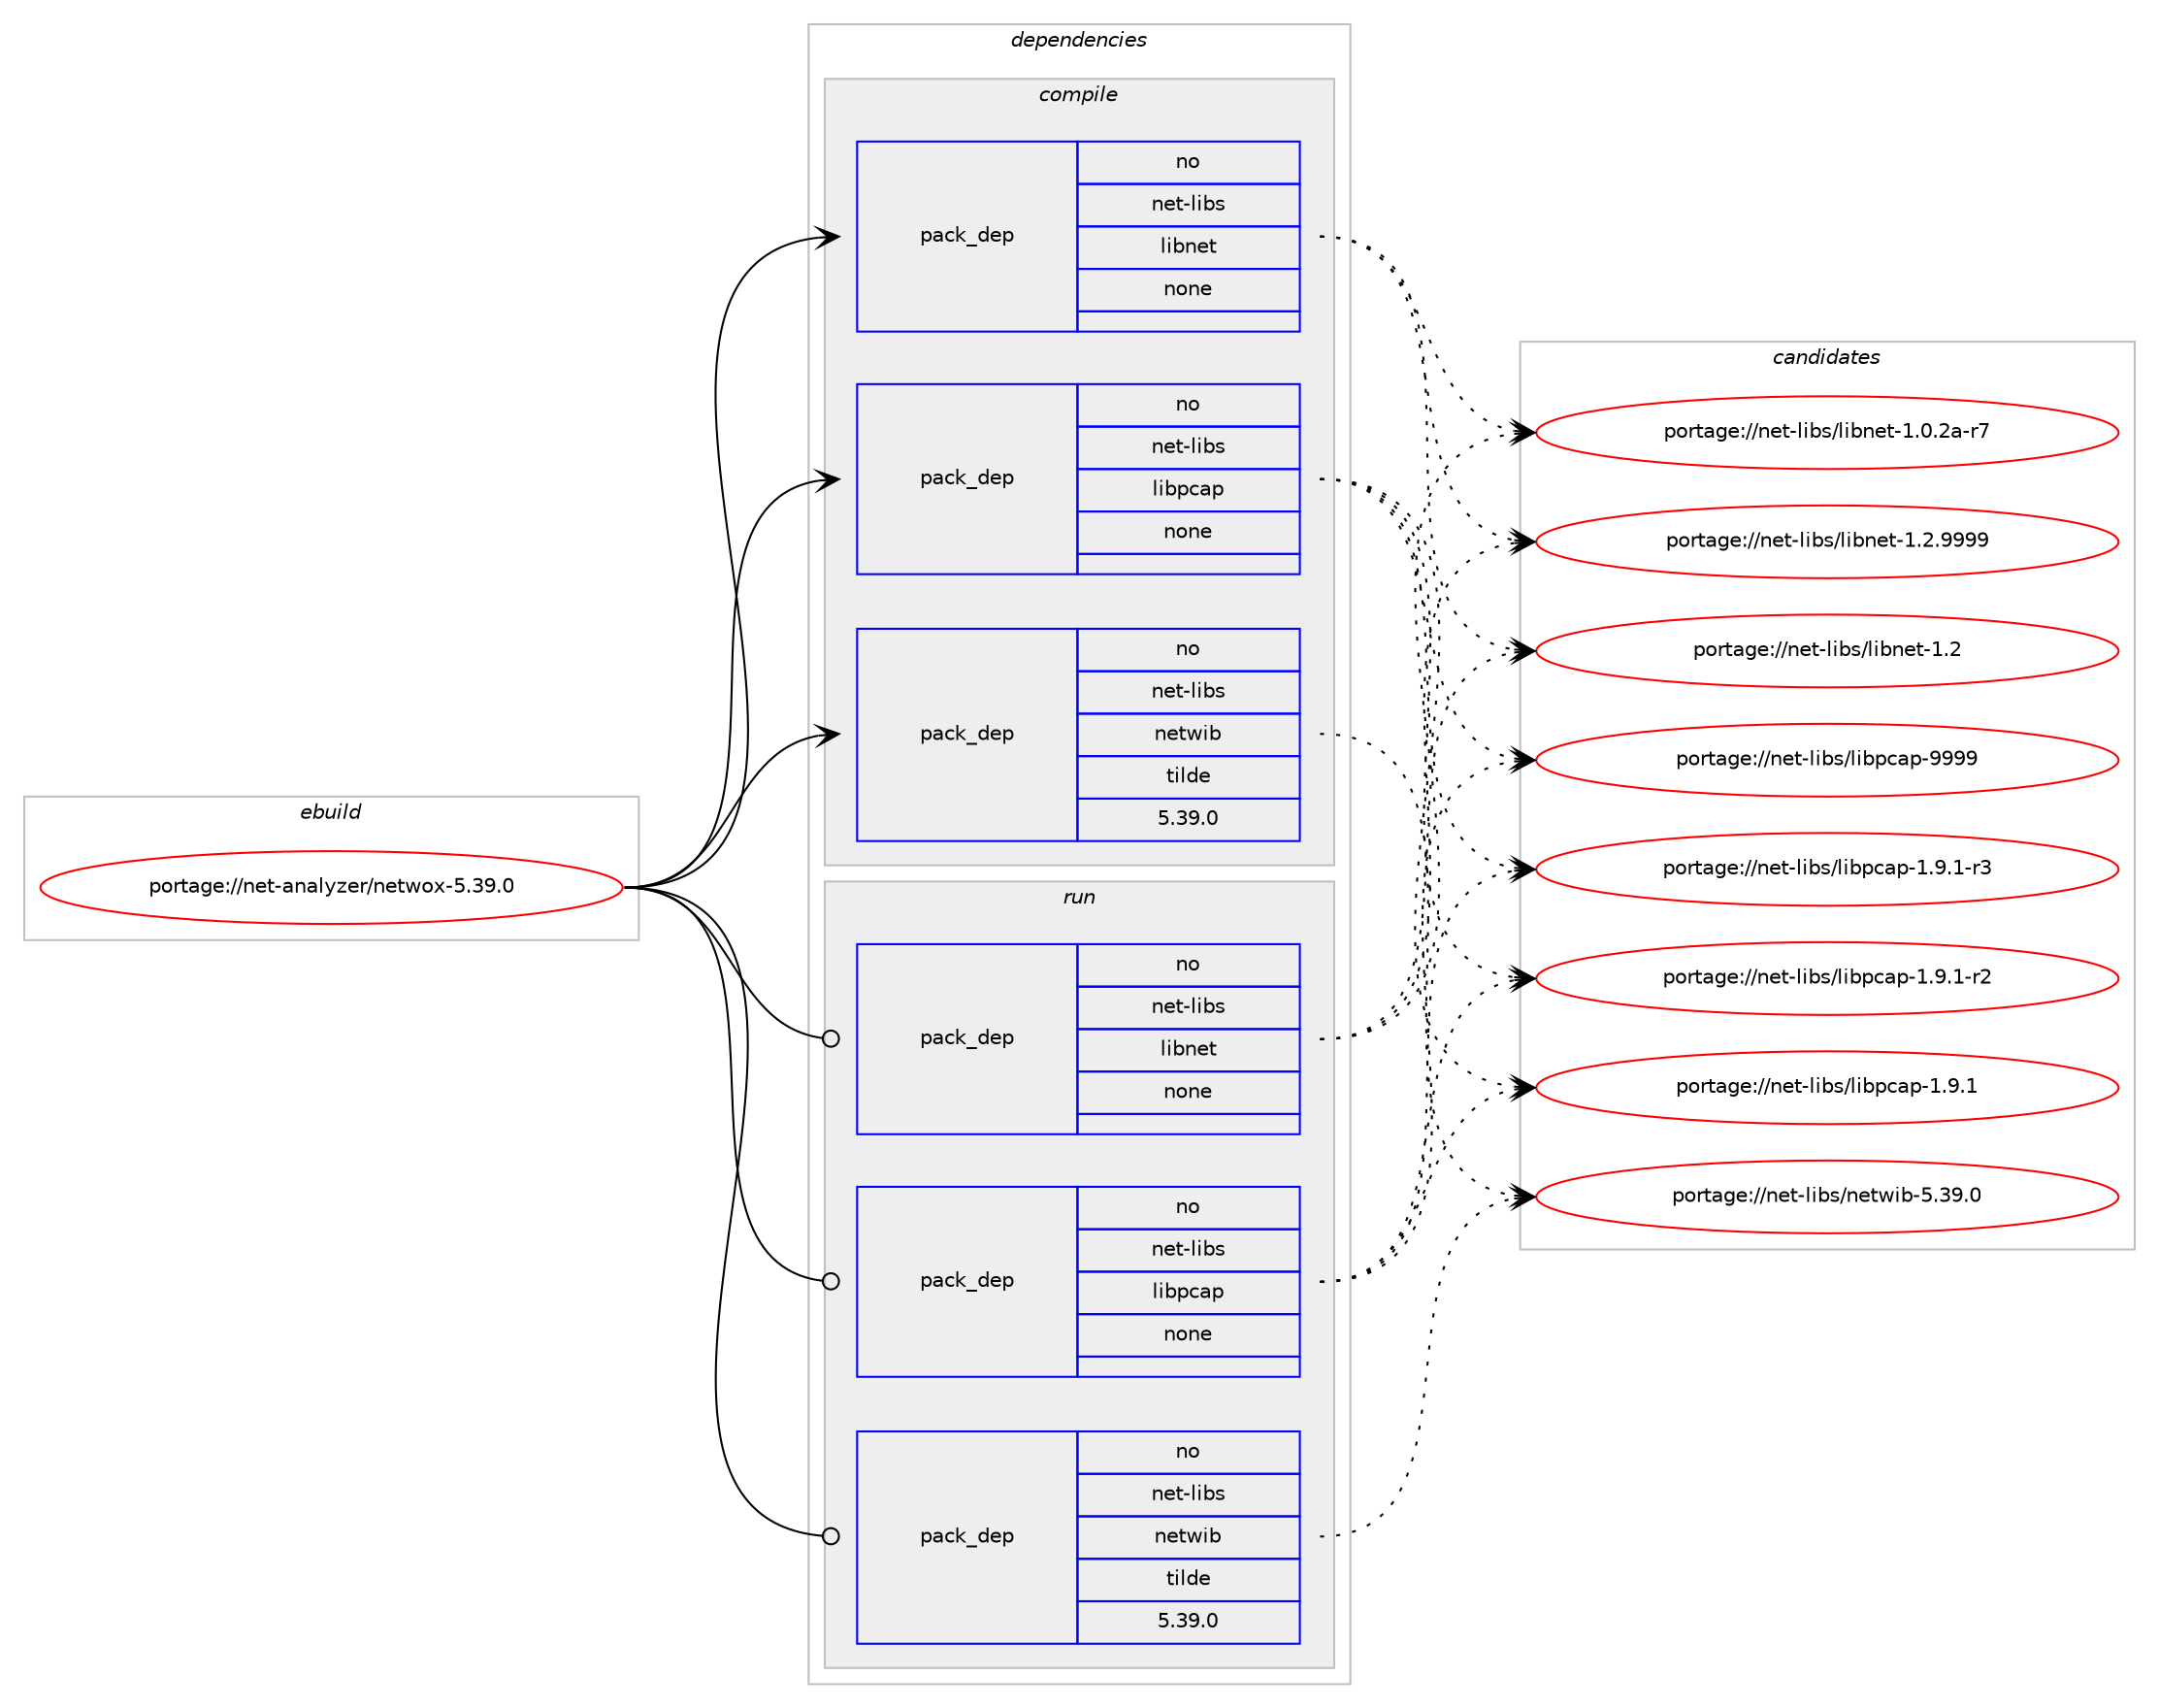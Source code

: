 digraph prolog {

# *************
# Graph options
# *************

newrank=true;
concentrate=true;
compound=true;
graph [rankdir=LR,fontname=Helvetica,fontsize=10,ranksep=1.5];#, ranksep=2.5, nodesep=0.2];
edge  [arrowhead=vee];
node  [fontname=Helvetica,fontsize=10];

# **********
# The ebuild
# **********

subgraph cluster_leftcol {
color=gray;
rank=same;
label=<<i>ebuild</i>>;
id [label="portage://net-analyzer/netwox-5.39.0", color=red, width=4, href="../net-analyzer/netwox-5.39.0.svg"];
}

# ****************
# The dependencies
# ****************

subgraph cluster_midcol {
color=gray;
label=<<i>dependencies</i>>;
subgraph cluster_compile {
fillcolor="#eeeeee";
style=filled;
label=<<i>compile</i>>;
subgraph pack21646 {
dependency26710 [label=<<TABLE BORDER="0" CELLBORDER="1" CELLSPACING="0" CELLPADDING="4" WIDTH="220"><TR><TD ROWSPAN="6" CELLPADDING="30">pack_dep</TD></TR><TR><TD WIDTH="110">no</TD></TR><TR><TD>net-libs</TD></TR><TR><TD>libnet</TD></TR><TR><TD>none</TD></TR><TR><TD></TD></TR></TABLE>>, shape=none, color=blue];
}
id:e -> dependency26710:w [weight=20,style="solid",arrowhead="vee"];
subgraph pack21647 {
dependency26711 [label=<<TABLE BORDER="0" CELLBORDER="1" CELLSPACING="0" CELLPADDING="4" WIDTH="220"><TR><TD ROWSPAN="6" CELLPADDING="30">pack_dep</TD></TR><TR><TD WIDTH="110">no</TD></TR><TR><TD>net-libs</TD></TR><TR><TD>libpcap</TD></TR><TR><TD>none</TD></TR><TR><TD></TD></TR></TABLE>>, shape=none, color=blue];
}
id:e -> dependency26711:w [weight=20,style="solid",arrowhead="vee"];
subgraph pack21648 {
dependency26712 [label=<<TABLE BORDER="0" CELLBORDER="1" CELLSPACING="0" CELLPADDING="4" WIDTH="220"><TR><TD ROWSPAN="6" CELLPADDING="30">pack_dep</TD></TR><TR><TD WIDTH="110">no</TD></TR><TR><TD>net-libs</TD></TR><TR><TD>netwib</TD></TR><TR><TD>tilde</TD></TR><TR><TD>5.39.0</TD></TR></TABLE>>, shape=none, color=blue];
}
id:e -> dependency26712:w [weight=20,style="solid",arrowhead="vee"];
}
subgraph cluster_compileandrun {
fillcolor="#eeeeee";
style=filled;
label=<<i>compile and run</i>>;
}
subgraph cluster_run {
fillcolor="#eeeeee";
style=filled;
label=<<i>run</i>>;
subgraph pack21649 {
dependency26713 [label=<<TABLE BORDER="0" CELLBORDER="1" CELLSPACING="0" CELLPADDING="4" WIDTH="220"><TR><TD ROWSPAN="6" CELLPADDING="30">pack_dep</TD></TR><TR><TD WIDTH="110">no</TD></TR><TR><TD>net-libs</TD></TR><TR><TD>libnet</TD></TR><TR><TD>none</TD></TR><TR><TD></TD></TR></TABLE>>, shape=none, color=blue];
}
id:e -> dependency26713:w [weight=20,style="solid",arrowhead="odot"];
subgraph pack21650 {
dependency26714 [label=<<TABLE BORDER="0" CELLBORDER="1" CELLSPACING="0" CELLPADDING="4" WIDTH="220"><TR><TD ROWSPAN="6" CELLPADDING="30">pack_dep</TD></TR><TR><TD WIDTH="110">no</TD></TR><TR><TD>net-libs</TD></TR><TR><TD>libpcap</TD></TR><TR><TD>none</TD></TR><TR><TD></TD></TR></TABLE>>, shape=none, color=blue];
}
id:e -> dependency26714:w [weight=20,style="solid",arrowhead="odot"];
subgraph pack21651 {
dependency26715 [label=<<TABLE BORDER="0" CELLBORDER="1" CELLSPACING="0" CELLPADDING="4" WIDTH="220"><TR><TD ROWSPAN="6" CELLPADDING="30">pack_dep</TD></TR><TR><TD WIDTH="110">no</TD></TR><TR><TD>net-libs</TD></TR><TR><TD>netwib</TD></TR><TR><TD>tilde</TD></TR><TR><TD>5.39.0</TD></TR></TABLE>>, shape=none, color=blue];
}
id:e -> dependency26715:w [weight=20,style="solid",arrowhead="odot"];
}
}

# **************
# The candidates
# **************

subgraph cluster_choices {
rank=same;
color=gray;
label=<<i>candidates</i>>;

subgraph choice21646 {
color=black;
nodesep=1;
choice11010111645108105981154710810598110101116454946504657575757 [label="portage://net-libs/libnet-1.2.9999", color=red, width=4,href="../net-libs/libnet-1.2.9999.svg"];
choice1101011164510810598115471081059811010111645494650 [label="portage://net-libs/libnet-1.2", color=red, width=4,href="../net-libs/libnet-1.2.svg"];
choice11010111645108105981154710810598110101116454946484650974511455 [label="portage://net-libs/libnet-1.0.2a-r7", color=red, width=4,href="../net-libs/libnet-1.0.2a-r7.svg"];
dependency26710:e -> choice11010111645108105981154710810598110101116454946504657575757:w [style=dotted,weight="100"];
dependency26710:e -> choice1101011164510810598115471081059811010111645494650:w [style=dotted,weight="100"];
dependency26710:e -> choice11010111645108105981154710810598110101116454946484650974511455:w [style=dotted,weight="100"];
}
subgraph choice21647 {
color=black;
nodesep=1;
choice1101011164510810598115471081059811299971124557575757 [label="portage://net-libs/libpcap-9999", color=red, width=4,href="../net-libs/libpcap-9999.svg"];
choice1101011164510810598115471081059811299971124549465746494511451 [label="portage://net-libs/libpcap-1.9.1-r3", color=red, width=4,href="../net-libs/libpcap-1.9.1-r3.svg"];
choice1101011164510810598115471081059811299971124549465746494511450 [label="portage://net-libs/libpcap-1.9.1-r2", color=red, width=4,href="../net-libs/libpcap-1.9.1-r2.svg"];
choice110101116451081059811547108105981129997112454946574649 [label="portage://net-libs/libpcap-1.9.1", color=red, width=4,href="../net-libs/libpcap-1.9.1.svg"];
dependency26711:e -> choice1101011164510810598115471081059811299971124557575757:w [style=dotted,weight="100"];
dependency26711:e -> choice1101011164510810598115471081059811299971124549465746494511451:w [style=dotted,weight="100"];
dependency26711:e -> choice1101011164510810598115471081059811299971124549465746494511450:w [style=dotted,weight="100"];
dependency26711:e -> choice110101116451081059811547108105981129997112454946574649:w [style=dotted,weight="100"];
}
subgraph choice21648 {
color=black;
nodesep=1;
choice1101011164510810598115471101011161191059845534651574648 [label="portage://net-libs/netwib-5.39.0", color=red, width=4,href="../net-libs/netwib-5.39.0.svg"];
dependency26712:e -> choice1101011164510810598115471101011161191059845534651574648:w [style=dotted,weight="100"];
}
subgraph choice21649 {
color=black;
nodesep=1;
choice11010111645108105981154710810598110101116454946504657575757 [label="portage://net-libs/libnet-1.2.9999", color=red, width=4,href="../net-libs/libnet-1.2.9999.svg"];
choice1101011164510810598115471081059811010111645494650 [label="portage://net-libs/libnet-1.2", color=red, width=4,href="../net-libs/libnet-1.2.svg"];
choice11010111645108105981154710810598110101116454946484650974511455 [label="portage://net-libs/libnet-1.0.2a-r7", color=red, width=4,href="../net-libs/libnet-1.0.2a-r7.svg"];
dependency26713:e -> choice11010111645108105981154710810598110101116454946504657575757:w [style=dotted,weight="100"];
dependency26713:e -> choice1101011164510810598115471081059811010111645494650:w [style=dotted,weight="100"];
dependency26713:e -> choice11010111645108105981154710810598110101116454946484650974511455:w [style=dotted,weight="100"];
}
subgraph choice21650 {
color=black;
nodesep=1;
choice1101011164510810598115471081059811299971124557575757 [label="portage://net-libs/libpcap-9999", color=red, width=4,href="../net-libs/libpcap-9999.svg"];
choice1101011164510810598115471081059811299971124549465746494511451 [label="portage://net-libs/libpcap-1.9.1-r3", color=red, width=4,href="../net-libs/libpcap-1.9.1-r3.svg"];
choice1101011164510810598115471081059811299971124549465746494511450 [label="portage://net-libs/libpcap-1.9.1-r2", color=red, width=4,href="../net-libs/libpcap-1.9.1-r2.svg"];
choice110101116451081059811547108105981129997112454946574649 [label="portage://net-libs/libpcap-1.9.1", color=red, width=4,href="../net-libs/libpcap-1.9.1.svg"];
dependency26714:e -> choice1101011164510810598115471081059811299971124557575757:w [style=dotted,weight="100"];
dependency26714:e -> choice1101011164510810598115471081059811299971124549465746494511451:w [style=dotted,weight="100"];
dependency26714:e -> choice1101011164510810598115471081059811299971124549465746494511450:w [style=dotted,weight="100"];
dependency26714:e -> choice110101116451081059811547108105981129997112454946574649:w [style=dotted,weight="100"];
}
subgraph choice21651 {
color=black;
nodesep=1;
choice1101011164510810598115471101011161191059845534651574648 [label="portage://net-libs/netwib-5.39.0", color=red, width=4,href="../net-libs/netwib-5.39.0.svg"];
dependency26715:e -> choice1101011164510810598115471101011161191059845534651574648:w [style=dotted,weight="100"];
}
}

}
